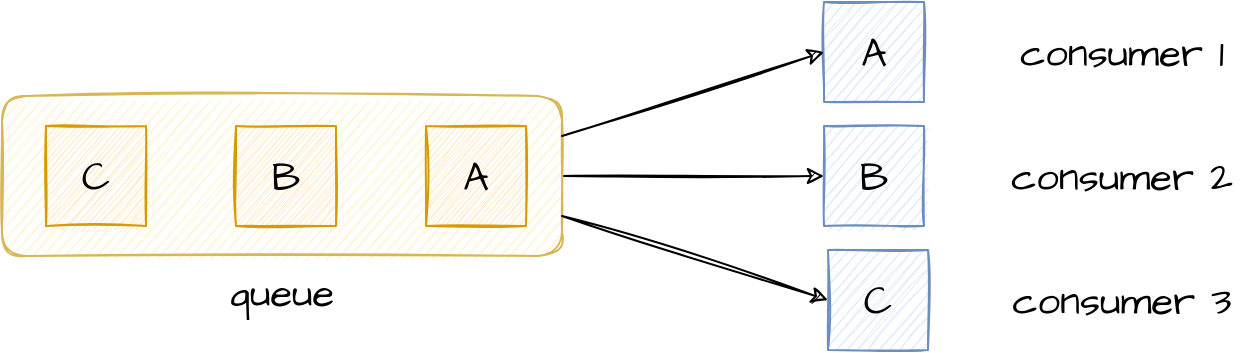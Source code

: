 <mxfile version="16.0.0" type="device"><diagram id="iR7kW6d5z7mH8W_eMVzF" name="Page-1"><mxGraphModel dx="1422" dy="745" grid="0" gridSize="10" guides="1" tooltips="1" connect="1" arrows="1" fold="1" page="1" pageScale="1" pageWidth="827" pageHeight="1169" math="0" shadow="0"><root><mxCell id="0"/><mxCell id="1" parent="0"/><mxCell id="OIYN5pZWqS2mdQR2YIxA-1" style="edgeStyle=orthogonalEdgeStyle;rounded=0;sketch=1;orthogonalLoop=1;jettySize=auto;html=1;exitX=1;exitY=0.5;exitDx=0;exitDy=0;fontFamily=Architects Daughter;fontSource=https%3A%2F%2Ffonts.googleapis.com%2Fcss%3Ffamily%3DArchitects%2BDaughter;fontSize=20;" edge="1" parent="1" source="OIYN5pZWqS2mdQR2YIxA-2" target="OIYN5pZWqS2mdQR2YIxA-4"><mxGeometry relative="1" as="geometry"/></mxCell><mxCell id="OIYN5pZWqS2mdQR2YIxA-2" value="queue" style="rounded=1;whiteSpace=wrap;html=1;sketch=1;hachureGap=4;fontFamily=Architects Daughter;fontSource=https%3A%2F%2Ffonts.googleapis.com%2Fcss%3Ffamily%3DArchitects%2BDaughter;fontSize=20;verticalAlign=top;labelPosition=center;verticalLabelPosition=bottom;align=center;fillColor=#fff2cc;strokeColor=#d6b656;" vertex="1" parent="1"><mxGeometry x="104" y="226" width="280" height="80" as="geometry"/></mxCell><mxCell id="OIYN5pZWqS2mdQR2YIxA-3" value="A" style="whiteSpace=wrap;html=1;aspect=fixed;sketch=1;fontSize=20;fontFamily=Architects Daughter;fontSource=https%3A%2F%2Ffonts.googleapis.com%2Fcss%3Ffamily%3DArchitects%2BDaughter;fillColor=#dae8fc;strokeColor=#6c8ebf;" vertex="1" parent="1"><mxGeometry x="515" y="179" width="50" height="50" as="geometry"/></mxCell><mxCell id="OIYN5pZWqS2mdQR2YIxA-4" value="B" style="whiteSpace=wrap;html=1;aspect=fixed;sketch=1;fontSize=20;fontFamily=Architects Daughter;fontSource=https%3A%2F%2Ffonts.googleapis.com%2Fcss%3Ffamily%3DArchitects%2BDaughter;fillColor=#dae8fc;strokeColor=#6c8ebf;" vertex="1" parent="1"><mxGeometry x="515" y="241" width="50" height="50" as="geometry"/></mxCell><mxCell id="OIYN5pZWqS2mdQR2YIxA-5" value="C" style="whiteSpace=wrap;html=1;aspect=fixed;sketch=1;fontSize=20;fontFamily=Architects Daughter;fontSource=https%3A%2F%2Ffonts.googleapis.com%2Fcss%3Ffamily%3DArchitects%2BDaughter;fillColor=#dae8fc;strokeColor=#6c8ebf;" vertex="1" parent="1"><mxGeometry x="517" y="303" width="50" height="50" as="geometry"/></mxCell><mxCell id="OIYN5pZWqS2mdQR2YIxA-6" value="C" style="whiteSpace=wrap;html=1;aspect=fixed;sketch=1;fontSize=20;fontFamily=Architects Daughter;fontSource=https%3A%2F%2Ffonts.googleapis.com%2Fcss%3Ffamily%3DArchitects%2BDaughter;fillColor=#ffe6cc;strokeColor=#d79b00;" vertex="1" parent="1"><mxGeometry x="126" y="241" width="50" height="50" as="geometry"/></mxCell><mxCell id="OIYN5pZWqS2mdQR2YIxA-7" value="B" style="whiteSpace=wrap;html=1;aspect=fixed;sketch=1;fontSize=20;fontFamily=Architects Daughter;fontSource=https%3A%2F%2Ffonts.googleapis.com%2Fcss%3Ffamily%3DArchitects%2BDaughter;fillColor=#ffe6cc;strokeColor=#d79b00;" vertex="1" parent="1"><mxGeometry x="221" y="241" width="50" height="50" as="geometry"/></mxCell><mxCell id="OIYN5pZWqS2mdQR2YIxA-8" value="A" style="whiteSpace=wrap;html=1;aspect=fixed;sketch=1;fontSize=20;fontFamily=Architects Daughter;fontSource=https%3A%2F%2Ffonts.googleapis.com%2Fcss%3Ffamily%3DArchitects%2BDaughter;fillColor=#ffe6cc;strokeColor=#d79b00;" vertex="1" parent="1"><mxGeometry x="316" y="241" width="50" height="50" as="geometry"/></mxCell><mxCell id="OIYN5pZWqS2mdQR2YIxA-9" value="" style="endArrow=classic;html=1;rounded=0;fontFamily=Architects Daughter;fontSource=https%3A%2F%2Ffonts.googleapis.com%2Fcss%3Ffamily%3DArchitects%2BDaughter;fontSize=20;sketch=1;entryX=0;entryY=0.5;entryDx=0;entryDy=0;exitX=1;exitY=0.25;exitDx=0;exitDy=0;" edge="1" parent="1" source="OIYN5pZWqS2mdQR2YIxA-2" target="OIYN5pZWqS2mdQR2YIxA-3"><mxGeometry width="50" height="50" relative="1" as="geometry"><mxPoint x="393" y="278" as="sourcePoint"/><mxPoint x="443" y="228" as="targetPoint"/></mxGeometry></mxCell><mxCell id="OIYN5pZWqS2mdQR2YIxA-10" value="" style="endArrow=classic;html=1;rounded=0;sketch=1;fontFamily=Architects Daughter;fontSource=https%3A%2F%2Ffonts.googleapis.com%2Fcss%3Ffamily%3DArchitects%2BDaughter;fontSize=20;entryX=0;entryY=0.5;entryDx=0;entryDy=0;exitX=1;exitY=0.75;exitDx=0;exitDy=0;" edge="1" parent="1" source="OIYN5pZWqS2mdQR2YIxA-2" target="OIYN5pZWqS2mdQR2YIxA-5"><mxGeometry width="50" height="50" relative="1" as="geometry"><mxPoint x="436" y="361" as="sourcePoint"/><mxPoint x="486" y="311" as="targetPoint"/></mxGeometry></mxCell><mxCell id="OIYN5pZWqS2mdQR2YIxA-11" value="consumer 1" style="text;html=1;strokeColor=none;fillColor=none;align=center;verticalAlign=middle;whiteSpace=wrap;rounded=0;sketch=1;fontFamily=Architects Daughter;fontSource=https%3A%2F%2Ffonts.googleapis.com%2Fcss%3Ffamily%3DArchitects%2BDaughter;fontSize=20;" vertex="1" parent="1"><mxGeometry x="604" y="189" width="120" height="30" as="geometry"/></mxCell><mxCell id="OIYN5pZWqS2mdQR2YIxA-12" value="consumer 2" style="text;html=1;strokeColor=none;fillColor=none;align=center;verticalAlign=middle;whiteSpace=wrap;rounded=0;sketch=1;fontFamily=Architects Daughter;fontSource=https%3A%2F%2Ffonts.googleapis.com%2Fcss%3Ffamily%3DArchitects%2BDaughter;fontSize=20;" vertex="1" parent="1"><mxGeometry x="604" y="251" width="120" height="30" as="geometry"/></mxCell><mxCell id="OIYN5pZWqS2mdQR2YIxA-13" value="consumer 3" style="text;html=1;strokeColor=none;fillColor=none;align=center;verticalAlign=middle;whiteSpace=wrap;rounded=0;sketch=1;fontFamily=Architects Daughter;fontSource=https%3A%2F%2Ffonts.googleapis.com%2Fcss%3Ffamily%3DArchitects%2BDaughter;fontSize=20;" vertex="1" parent="1"><mxGeometry x="604" y="313" width="120" height="30" as="geometry"/></mxCell></root></mxGraphModel></diagram></mxfile>